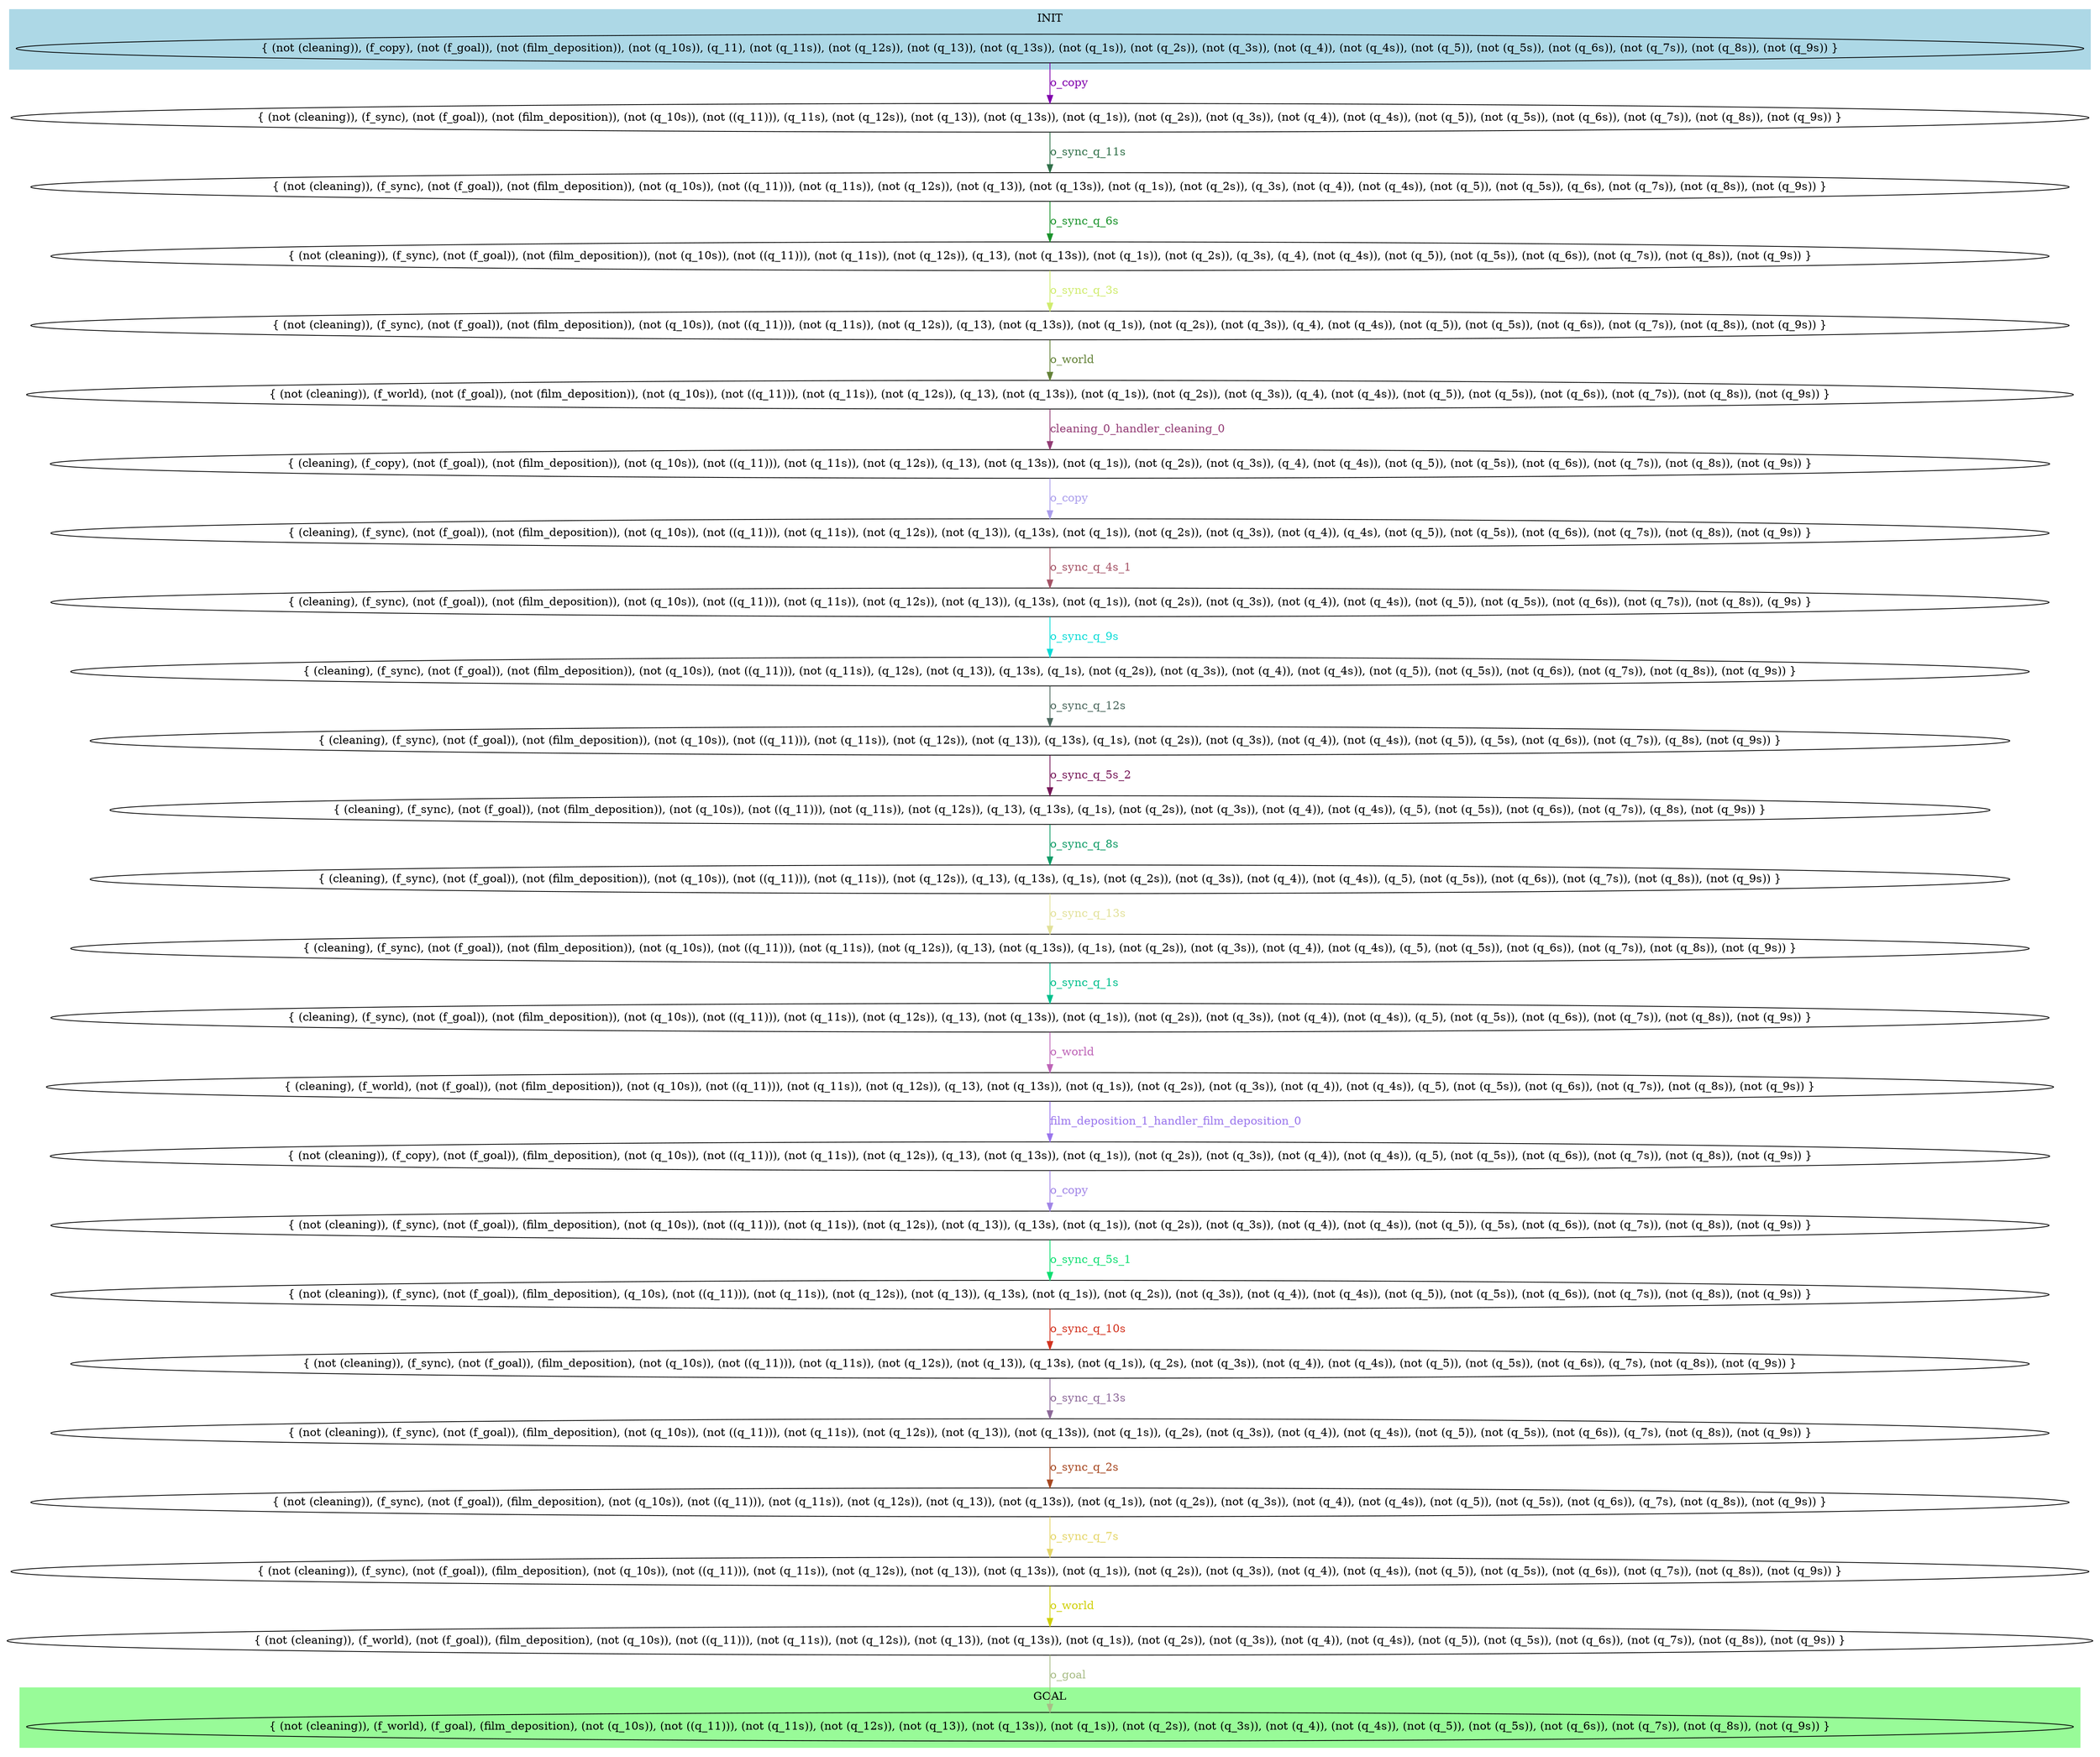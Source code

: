 digraph G {
0 [label="{ (not (cleaning)), (f_copy), (not (f_goal)), (not (film_deposition)), (not (q_10s)), (q_11), (not (q_11s)), (not (q_12s)), (not (q_13)), (not (q_13s)), (not (q_1s)), (not (q_2s)), (not (q_3s)), (not (q_4)), (not (q_4s)), (not (q_5)), (not (q_5s)), (not (q_6s)), (not (q_7s)), (not (q_8s)), (not (q_9s)) }"];
1 [label="{ (not (cleaning)), (f_sync), (not (f_goal)), (not (film_deposition)), (not (q_10s)), (not ((q_11))), (q_11s), (not (q_12s)), (not (q_13)), (not (q_13s)), (not (q_1s)), (not (q_2s)), (not (q_3s)), (not (q_4)), (not (q_4s)), (not (q_5)), (not (q_5s)), (not (q_6s)), (not (q_7s)), (not (q_8s)), (not (q_9s)) }"];
2 [label="{ (not (cleaning)), (f_sync), (not (f_goal)), (not (film_deposition)), (not (q_10s)), (not ((q_11))), (not (q_11s)), (not (q_12s)), (not (q_13)), (not (q_13s)), (not (q_1s)), (not (q_2s)), (q_3s), (not (q_4)), (not (q_4s)), (not (q_5)), (not (q_5s)), (q_6s), (not (q_7s)), (not (q_8s)), (not (q_9s)) }"];
3 [label="{ (not (cleaning)), (f_sync), (not (f_goal)), (not (film_deposition)), (not (q_10s)), (not ((q_11))), (not (q_11s)), (not (q_12s)), (q_13), (not (q_13s)), (not (q_1s)), (not (q_2s)), (q_3s), (q_4), (not (q_4s)), (not (q_5)), (not (q_5s)), (not (q_6s)), (not (q_7s)), (not (q_8s)), (not (q_9s)) }"];
4 [label="{ (not (cleaning)), (f_sync), (not (f_goal)), (not (film_deposition)), (not (q_10s)), (not ((q_11))), (not (q_11s)), (not (q_12s)), (q_13), (not (q_13s)), (not (q_1s)), (not (q_2s)), (not (q_3s)), (q_4), (not (q_4s)), (not (q_5)), (not (q_5s)), (not (q_6s)), (not (q_7s)), (not (q_8s)), (not (q_9s)) }"];
5 [label="{ (not (cleaning)), (f_world), (not (f_goal)), (not (film_deposition)), (not (q_10s)), (not ((q_11))), (not (q_11s)), (not (q_12s)), (q_13), (not (q_13s)), (not (q_1s)), (not (q_2s)), (not (q_3s)), (q_4), (not (q_4s)), (not (q_5)), (not (q_5s)), (not (q_6s)), (not (q_7s)), (not (q_8s)), (not (q_9s)) }"];
6 [label="{ (cleaning), (f_copy), (not (f_goal)), (not (film_deposition)), (not (q_10s)), (not ((q_11))), (not (q_11s)), (not (q_12s)), (q_13), (not (q_13s)), (not (q_1s)), (not (q_2s)), (not (q_3s)), (q_4), (not (q_4s)), (not (q_5)), (not (q_5s)), (not (q_6s)), (not (q_7s)), (not (q_8s)), (not (q_9s)) }"];
7 [label="{ (cleaning), (f_sync), (not (f_goal)), (not (film_deposition)), (not (q_10s)), (not ((q_11))), (not (q_11s)), (not (q_12s)), (not (q_13)), (q_13s), (not (q_1s)), (not (q_2s)), (not (q_3s)), (not (q_4)), (q_4s), (not (q_5)), (not (q_5s)), (not (q_6s)), (not (q_7s)), (not (q_8s)), (not (q_9s)) }"];
8 [label="{ (cleaning), (f_sync), (not (f_goal)), (not (film_deposition)), (not (q_10s)), (not ((q_11))), (not (q_11s)), (not (q_12s)), (not (q_13)), (q_13s), (not (q_1s)), (not (q_2s)), (not (q_3s)), (not (q_4)), (not (q_4s)), (not (q_5)), (not (q_5s)), (not (q_6s)), (not (q_7s)), (not (q_8s)), (q_9s) }"];
9 [label="{ (cleaning), (f_sync), (not (f_goal)), (not (film_deposition)), (not (q_10s)), (not ((q_11))), (not (q_11s)), (q_12s), (not (q_13)), (q_13s), (q_1s), (not (q_2s)), (not (q_3s)), (not (q_4)), (not (q_4s)), (not (q_5)), (not (q_5s)), (not (q_6s)), (not (q_7s)), (not (q_8s)), (not (q_9s)) }"];
10 [label="{ (cleaning), (f_sync), (not (f_goal)), (not (film_deposition)), (not (q_10s)), (not ((q_11))), (not (q_11s)), (not (q_12s)), (not (q_13)), (q_13s), (q_1s), (not (q_2s)), (not (q_3s)), (not (q_4)), (not (q_4s)), (not (q_5)), (q_5s), (not (q_6s)), (not (q_7s)), (q_8s), (not (q_9s)) }"];
11 [label="{ (cleaning), (f_sync), (not (f_goal)), (not (film_deposition)), (not (q_10s)), (not ((q_11))), (not (q_11s)), (not (q_12s)), (q_13), (q_13s), (q_1s), (not (q_2s)), (not (q_3s)), (not (q_4)), (not (q_4s)), (q_5), (not (q_5s)), (not (q_6s)), (not (q_7s)), (q_8s), (not (q_9s)) }"];
12 [label="{ (cleaning), (f_sync), (not (f_goal)), (not (film_deposition)), (not (q_10s)), (not ((q_11))), (not (q_11s)), (not (q_12s)), (q_13), (q_13s), (q_1s), (not (q_2s)), (not (q_3s)), (not (q_4)), (not (q_4s)), (q_5), (not (q_5s)), (not (q_6s)), (not (q_7s)), (not (q_8s)), (not (q_9s)) }"];
13 [label="{ (cleaning), (f_sync), (not (f_goal)), (not (film_deposition)), (not (q_10s)), (not ((q_11))), (not (q_11s)), (not (q_12s)), (q_13), (not (q_13s)), (q_1s), (not (q_2s)), (not (q_3s)), (not (q_4)), (not (q_4s)), (q_5), (not (q_5s)), (not (q_6s)), (not (q_7s)), (not (q_8s)), (not (q_9s)) }"];
14 [label="{ (cleaning), (f_sync), (not (f_goal)), (not (film_deposition)), (not (q_10s)), (not ((q_11))), (not (q_11s)), (not (q_12s)), (q_13), (not (q_13s)), (not (q_1s)), (not (q_2s)), (not (q_3s)), (not (q_4)), (not (q_4s)), (q_5), (not (q_5s)), (not (q_6s)), (not (q_7s)), (not (q_8s)), (not (q_9s)) }"];
15 [label="{ (cleaning), (f_world), (not (f_goal)), (not (film_deposition)), (not (q_10s)), (not ((q_11))), (not (q_11s)), (not (q_12s)), (q_13), (not (q_13s)), (not (q_1s)), (not (q_2s)), (not (q_3s)), (not (q_4)), (not (q_4s)), (q_5), (not (q_5s)), (not (q_6s)), (not (q_7s)), (not (q_8s)), (not (q_9s)) }"];
16 [label="{ (not (cleaning)), (f_copy), (not (f_goal)), (film_deposition), (not (q_10s)), (not ((q_11))), (not (q_11s)), (not (q_12s)), (q_13), (not (q_13s)), (not (q_1s)), (not (q_2s)), (not (q_3s)), (not (q_4)), (not (q_4s)), (q_5), (not (q_5s)), (not (q_6s)), (not (q_7s)), (not (q_8s)), (not (q_9s)) }"];
17 [label="{ (not (cleaning)), (f_sync), (not (f_goal)), (film_deposition), (not (q_10s)), (not ((q_11))), (not (q_11s)), (not (q_12s)), (not (q_13)), (q_13s), (not (q_1s)), (not (q_2s)), (not (q_3s)), (not (q_4)), (not (q_4s)), (not (q_5)), (q_5s), (not (q_6s)), (not (q_7s)), (not (q_8s)), (not (q_9s)) }"];
18 [label="{ (not (cleaning)), (f_sync), (not (f_goal)), (film_deposition), (q_10s), (not ((q_11))), (not (q_11s)), (not (q_12s)), (not (q_13)), (q_13s), (not (q_1s)), (not (q_2s)), (not (q_3s)), (not (q_4)), (not (q_4s)), (not (q_5)), (not (q_5s)), (not (q_6s)), (not (q_7s)), (not (q_8s)), (not (q_9s)) }"];
19 [label="{ (not (cleaning)), (f_sync), (not (f_goal)), (film_deposition), (not (q_10s)), (not ((q_11))), (not (q_11s)), (not (q_12s)), (not (q_13)), (q_13s), (not (q_1s)), (q_2s), (not (q_3s)), (not (q_4)), (not (q_4s)), (not (q_5)), (not (q_5s)), (not (q_6s)), (q_7s), (not (q_8s)), (not (q_9s)) }"];
20 [label="{ (not (cleaning)), (f_sync), (not (f_goal)), (film_deposition), (not (q_10s)), (not ((q_11))), (not (q_11s)), (not (q_12s)), (not (q_13)), (not (q_13s)), (not (q_1s)), (q_2s), (not (q_3s)), (not (q_4)), (not (q_4s)), (not (q_5)), (not (q_5s)), (not (q_6s)), (q_7s), (not (q_8s)), (not (q_9s)) }"];
21 [label="{ (not (cleaning)), (f_sync), (not (f_goal)), (film_deposition), (not (q_10s)), (not ((q_11))), (not (q_11s)), (not (q_12s)), (not (q_13)), (not (q_13s)), (not (q_1s)), (not (q_2s)), (not (q_3s)), (not (q_4)), (not (q_4s)), (not (q_5)), (not (q_5s)), (not (q_6s)), (q_7s), (not (q_8s)), (not (q_9s)) }"];
22 [label="{ (not (cleaning)), (f_sync), (not (f_goal)), (film_deposition), (not (q_10s)), (not ((q_11))), (not (q_11s)), (not (q_12s)), (not (q_13)), (not (q_13s)), (not (q_1s)), (not (q_2s)), (not (q_3s)), (not (q_4)), (not (q_4s)), (not (q_5)), (not (q_5s)), (not (q_6s)), (not (q_7s)), (not (q_8s)), (not (q_9s)) }"];
23 [label="{ (not (cleaning)), (f_world), (not (f_goal)), (film_deposition), (not (q_10s)), (not ((q_11))), (not (q_11s)), (not (q_12s)), (not (q_13)), (not (q_13s)), (not (q_1s)), (not (q_2s)), (not (q_3s)), (not (q_4)), (not (q_4s)), (not (q_5)), (not (q_5s)), (not (q_6s)), (not (q_7s)), (not (q_8s)), (not (q_9s)) }"];
24 [label="{ (not (cleaning)), (f_world), (f_goal), (film_deposition), (not (q_10s)), (not ((q_11))), (not (q_11s)), (not (q_12s)), (not (q_13)), (not (q_13s)), (not (q_1s)), (not (q_2s)), (not (q_3s)), (not (q_4)), (not (q_4s)), (not (q_5)), (not (q_5s)), (not (q_6s)), (not (q_7s)), (not (q_8s)), (not (q_9s)) }"];
0 -> 1 [label="o_copy", color="#8103AD", fontcolor="#8103AD"];
1 -> 2 [label="o_sync_q_11s", color="#307049", fontcolor="#307049"];
2 -> 3 [label="o_sync_q_6s", color="#1B932C", fontcolor="#1B932C"];
3 -> 4 [label="o_sync_q_3s", color="#D0EC6E", fontcolor="#D0EC6E"];
4 -> 5 [label="o_world", color="#648238", fontcolor="#648238"];
5 -> 6 [label="cleaning_0_handler_cleaning_0", color="#933C75", fontcolor="#933C75"];
6 -> 7 [label="o_copy", color="#AB9EEC", fontcolor="#AB9EEC"];
7 -> 8 [label="o_sync_q_4s_1", color="#A55366", fontcolor="#A55366"];
8 -> 9 [label="o_sync_q_9s", color="#0DDCD7", fontcolor="#0DDCD7"];
9 -> 10 [label="o_sync_q_12s", color="#4C685E", fontcolor="#4C685E"];
10 -> 11 [label="o_sync_q_5s_2", color="#761858", fontcolor="#761858"];
11 -> 12 [label="o_sync_q_8s", color="#109C67", fontcolor="#109C67"];
12 -> 13 [label="o_sync_q_13s", color="#E2E19A", fontcolor="#E2E19A"];
13 -> 14 [label="o_sync_q_1s", color="#00C08D", fontcolor="#00C08D"];
14 -> 15 [label="o_world", color="#BE64B7", fontcolor="#BE64B7"];
15 -> 16 [label="film_deposition_1_handler_film_deposition_0", color="#9A75ED", fontcolor="#9A75ED"];
16 -> 17 [label="o_copy", color="#A185E7", fontcolor="#A185E7"];
17 -> 18 [label="o_sync_q_5s_1", color="#0FDF72", fontcolor="#0FDF72"];
18 -> 19 [label="o_sync_q_10s", color="#D33320", fontcolor="#D33320"];
19 -> 20 [label="o_sync_q_13s", color="#8D6999", fontcolor="#8D6999"];
20 -> 21 [label="o_sync_q_2s", color="#A74821", fontcolor="#A74821"];
21 -> 22 [label="o_sync_q_7s", color="#E5D669", fontcolor="#E5D669"];
22 -> 23 [label="o_world", color="#D0D009", fontcolor="#D0D009"];
23 -> 24 [label="o_goal", color="#A9BD87", fontcolor="#A9BD87"];
subgraph cluster_goal_24 {
style=filled;
color=palegreen;
24;
label="GOAL";
}
subgraph cluster_init {
style=filled;
color=lightblue;
0;
label="INIT";
}
}
